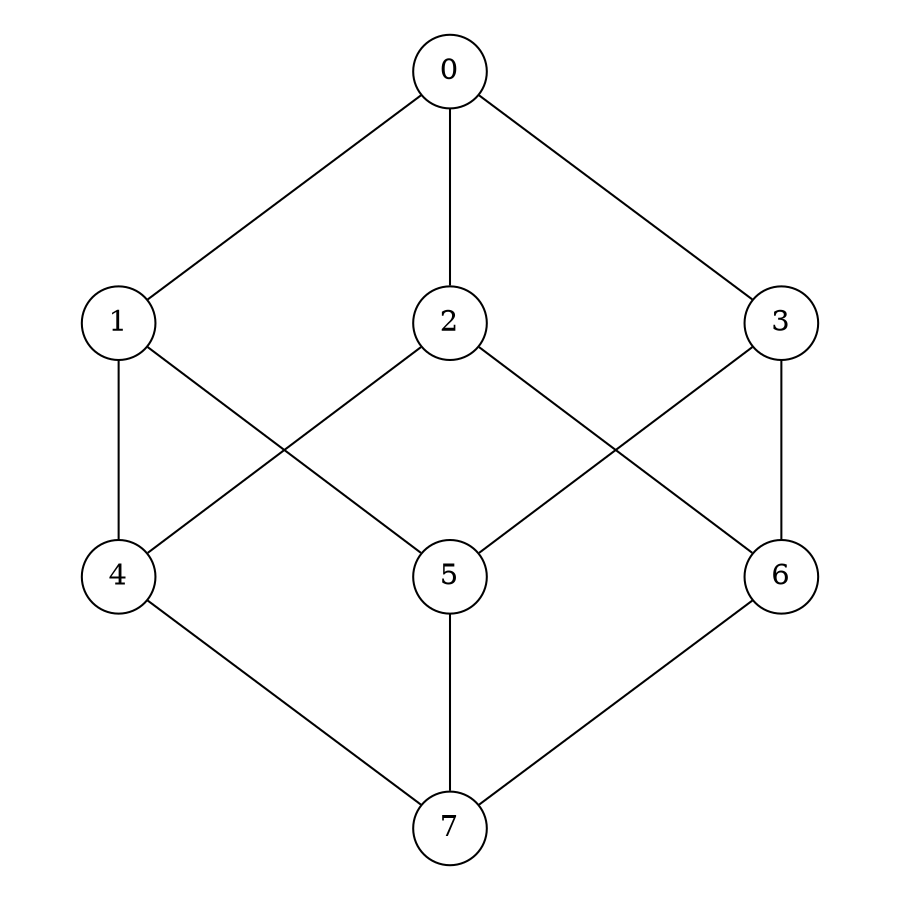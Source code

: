 graph unsat_8_12 {
	graph [size="6,6",ratio=fill];
	0 [shape=circle];
	1 [shape=circle];
	2 [shape=circle];
	3 [shape=circle];
	4 [shape=circle];
	5 [shape=circle];
	6 [shape=circle];
	7 [shape=circle];
	0 -- 1[];
	0 -- 2[];
	0 -- 3[];
	1 -- 4[];
	1 -- 5[];
	2 -- 4[];
	2 -- 6[];
	3 -- 5[];
	3 -- 6[];
	4 -- 7[];
	5 -- 7[];
	6 -- 7[];
}